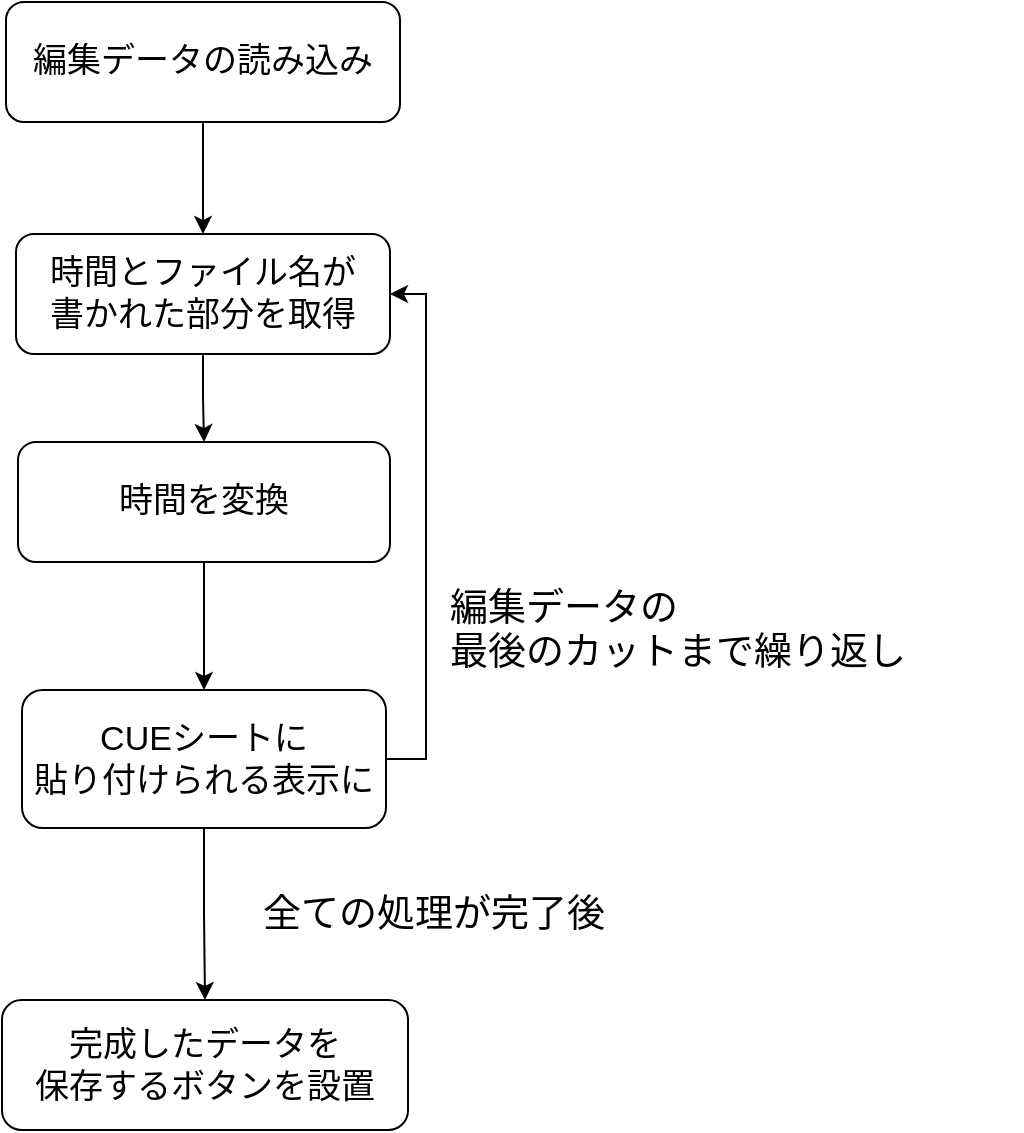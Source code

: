 <mxfile version="24.6.3" type="github">
  <diagram name="Page-1" id="EoyT6gYv0sLyLPtV19ZA">
    <mxGraphModel dx="1434" dy="1146" grid="0" gridSize="10" guides="1" tooltips="1" connect="1" arrows="1" fold="1" page="0" pageScale="1" pageWidth="850" pageHeight="1100" math="0" shadow="0">
      <root>
        <mxCell id="0" />
        <mxCell id="1" parent="0" />
        <mxCell id="FMEWAEgyTm79VxKZXJZd-10" value="" style="edgeStyle=orthogonalEdgeStyle;rounded=0;orthogonalLoop=1;jettySize=auto;html=1;fontSize=17;" parent="1" source="FMEWAEgyTm79VxKZXJZd-1" target="FMEWAEgyTm79VxKZXJZd-3" edge="1">
          <mxGeometry relative="1" as="geometry" />
        </mxCell>
        <mxCell id="FMEWAEgyTm79VxKZXJZd-1" value="編集データの読み込み" style="rounded=1;whiteSpace=wrap;html=1;fontSize=17;" parent="1" vertex="1">
          <mxGeometry x="17" y="-37" width="197" height="60" as="geometry" />
        </mxCell>
        <mxCell id="FMEWAEgyTm79VxKZXJZd-8" value="" style="edgeStyle=orthogonalEdgeStyle;rounded=0;orthogonalLoop=1;jettySize=auto;html=1;fontSize=17;" parent="1" source="FMEWAEgyTm79VxKZXJZd-3" target="FMEWAEgyTm79VxKZXJZd-4" edge="1">
          <mxGeometry relative="1" as="geometry" />
        </mxCell>
        <mxCell id="FMEWAEgyTm79VxKZXJZd-3" value="時間とファイル名が&lt;div style=&quot;font-size: 17px;&quot;&gt;書かれた部分を取得&lt;/div&gt;" style="rounded=1;whiteSpace=wrap;html=1;fontSize=17;" parent="1" vertex="1">
          <mxGeometry x="22" y="79" width="187" height="60" as="geometry" />
        </mxCell>
        <mxCell id="FMEWAEgyTm79VxKZXJZd-9" value="" style="edgeStyle=orthogonalEdgeStyle;rounded=0;orthogonalLoop=1;jettySize=auto;html=1;fontSize=17;" parent="1" source="FMEWAEgyTm79VxKZXJZd-4" target="FMEWAEgyTm79VxKZXJZd-5" edge="1">
          <mxGeometry relative="1" as="geometry" />
        </mxCell>
        <mxCell id="FMEWAEgyTm79VxKZXJZd-4" value="時間を変換" style="rounded=1;whiteSpace=wrap;html=1;fontSize=17;" parent="1" vertex="1">
          <mxGeometry x="23" y="183" width="186" height="60" as="geometry" />
        </mxCell>
        <mxCell id="FMEWAEgyTm79VxKZXJZd-11" style="edgeStyle=orthogonalEdgeStyle;rounded=0;orthogonalLoop=1;jettySize=auto;html=1;entryX=1;entryY=0.5;entryDx=0;entryDy=0;exitX=1;exitY=0.5;exitDx=0;exitDy=0;fontSize=17;" parent="1" source="FMEWAEgyTm79VxKZXJZd-5" target="FMEWAEgyTm79VxKZXJZd-3" edge="1">
          <mxGeometry relative="1" as="geometry">
            <mxPoint x="236" y="258" as="sourcePoint" />
            <mxPoint x="325" y="67" as="targetPoint" />
          </mxGeometry>
        </mxCell>
        <mxCell id="FMEWAEgyTm79VxKZXJZd-15" value="" style="edgeStyle=orthogonalEdgeStyle;rounded=0;orthogonalLoop=1;jettySize=auto;html=1;fontSize=17;" parent="1" source="FMEWAEgyTm79VxKZXJZd-5" target="FMEWAEgyTm79VxKZXJZd-14" edge="1">
          <mxGeometry relative="1" as="geometry" />
        </mxCell>
        <mxCell id="FMEWAEgyTm79VxKZXJZd-5" value="CUEシートに&lt;div style=&quot;font-size: 17px;&quot;&gt;貼り付けられる表示に&lt;/div&gt;" style="rounded=1;whiteSpace=wrap;html=1;fontSize=17;" parent="1" vertex="1">
          <mxGeometry x="25" y="307" width="182" height="69" as="geometry" />
        </mxCell>
        <mxCell id="FMEWAEgyTm79VxKZXJZd-12" value="編集データの&lt;div style=&quot;font-size: 19px;&quot;&gt;最後のカットまで繰り返し&lt;/div&gt;" style="text;strokeColor=none;fillColor=none;align=left;verticalAlign=middle;spacingLeft=4;spacingRight=4;overflow=hidden;points=[[0,0.5],[1,0.5]];portConstraint=eastwest;rotatable=0;whiteSpace=wrap;html=1;fontSize=19;" parent="1" vertex="1">
          <mxGeometry x="233" y="252" width="292" height="48" as="geometry" />
        </mxCell>
        <mxCell id="FMEWAEgyTm79VxKZXJZd-14" value="完成したデータを&lt;div style=&quot;font-size: 17px;&quot;&gt;保存するボタンを設置&lt;/div&gt;" style="rounded=1;whiteSpace=wrap;html=1;fontSize=17;" parent="1" vertex="1">
          <mxGeometry x="15" y="462" width="203" height="65" as="geometry" />
        </mxCell>
        <mxCell id="FMEWAEgyTm79VxKZXJZd-16" value="全ての処理が完了後" style="text;html=1;align=center;verticalAlign=middle;whiteSpace=wrap;rounded=0;fontSize=19;" parent="1" vertex="1">
          <mxGeometry x="141" y="404" width="180" height="30" as="geometry" />
        </mxCell>
      </root>
    </mxGraphModel>
  </diagram>
</mxfile>
